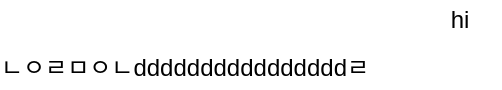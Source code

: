 <mxfile version="12.9.10" type="github">
  <diagram id="JGJYtoNitxyOqAdq8E6B" name="Page-1">
    <mxGraphModel dx="1426" dy="826" grid="1" gridSize="10" guides="1" tooltips="1" connect="1" arrows="1" fold="1" page="1" pageScale="1" pageWidth="827" pageHeight="1169" math="0" shadow="0">
      <root>
        <mxCell id="0" />
        <mxCell id="1" parent="0" />
        <mxCell id="jbEpZClHM-h2ju_kG4N_-1" value="hi" style="text;html=1;strokeColor=none;fillColor=none;align=center;verticalAlign=middle;whiteSpace=wrap;rounded=0;" vertex="1" parent="1">
          <mxGeometry x="390" y="410" width="40" height="20" as="geometry" />
        </mxCell>
        <mxCell id="jbEpZClHM-h2ju_kG4N_-3" value="ㄴㅇㄹㅁㅇㄴddddddddddddddddㄹ" style="text;html=1;align=center;verticalAlign=middle;resizable=0;points=[];autosize=1;" vertex="1" parent="1">
          <mxGeometry x="227" y="434" width="90" height="20" as="geometry" />
        </mxCell>
      </root>
    </mxGraphModel>
  </diagram>
</mxfile>
